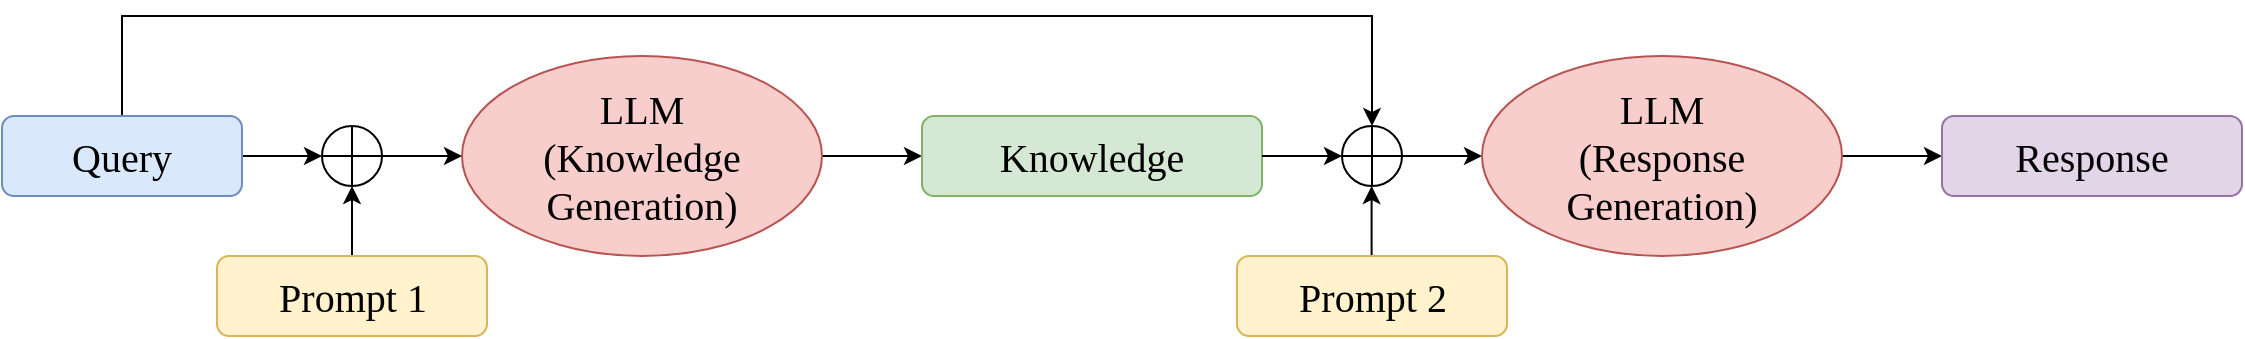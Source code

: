 <mxfile version="21.5.2" type="github">
  <diagram name="Page-1" id="zHaGTPVrvm6le7piVSbh">
    <mxGraphModel dx="1908" dy="1284" grid="1" gridSize="10" guides="1" tooltips="1" connect="1" arrows="1" fold="1" page="1" pageScale="1" pageWidth="850" pageHeight="1100" math="0" shadow="0">
      <root>
        <mxCell id="0" />
        <mxCell id="1" parent="0" />
        <mxCell id="NPUQKM72eU2kojPdbJmF-4" style="edgeStyle=orthogonalEdgeStyle;rounded=0;orthogonalLoop=1;jettySize=auto;html=1;exitX=1;exitY=0.5;exitDx=0;exitDy=0;entryX=0;entryY=0.5;entryDx=0;entryDy=0;" edge="1" parent="1" source="NPUQKM72eU2kojPdbJmF-1" target="NPUQKM72eU2kojPdbJmF-3">
          <mxGeometry relative="1" as="geometry" />
        </mxCell>
        <mxCell id="NPUQKM72eU2kojPdbJmF-12" style="edgeStyle=orthogonalEdgeStyle;rounded=0;orthogonalLoop=1;jettySize=auto;html=1;exitX=0.5;exitY=0;exitDx=0;exitDy=0;entryX=0.5;entryY=0;entryDx=0;entryDy=0;" edge="1" parent="1" source="NPUQKM72eU2kojPdbJmF-1" target="NPUQKM72eU2kojPdbJmF-11">
          <mxGeometry relative="1" as="geometry">
            <Array as="points">
              <mxPoint x="330" y="250" />
              <mxPoint x="955" y="250" />
            </Array>
          </mxGeometry>
        </mxCell>
        <mxCell id="NPUQKM72eU2kojPdbJmF-1" value="&lt;font style=&quot;font-size: 20px;&quot; face=&quot;Georgia&quot;&gt;Query&lt;/font&gt;" style="rounded=1;whiteSpace=wrap;html=1;fillColor=#dae8fc;strokeColor=#6c8ebf;" vertex="1" parent="1">
          <mxGeometry x="270" y="300" width="120" height="40" as="geometry" />
        </mxCell>
        <mxCell id="NPUQKM72eU2kojPdbJmF-9" style="edgeStyle=orthogonalEdgeStyle;rounded=0;orthogonalLoop=1;jettySize=auto;html=1;exitX=1;exitY=0.5;exitDx=0;exitDy=0;entryX=0;entryY=0.5;entryDx=0;entryDy=0;" edge="1" parent="1" source="NPUQKM72eU2kojPdbJmF-2" target="NPUQKM72eU2kojPdbJmF-8">
          <mxGeometry relative="1" as="geometry" />
        </mxCell>
        <mxCell id="NPUQKM72eU2kojPdbJmF-2" value="&lt;font face=&quot;Georgia&quot; style=&quot;font-size: 20px;&quot;&gt;LLM&lt;br&gt;&lt;font style=&quot;font-size: 20px;&quot;&gt;(Knowledge Generation)&lt;/font&gt;&lt;/font&gt;" style="ellipse;whiteSpace=wrap;html=1;fillColor=#f8cecc;strokeColor=#b85450;" vertex="1" parent="1">
          <mxGeometry x="500" y="270" width="180" height="100" as="geometry" />
        </mxCell>
        <mxCell id="NPUQKM72eU2kojPdbJmF-5" style="edgeStyle=orthogonalEdgeStyle;rounded=0;orthogonalLoop=1;jettySize=auto;html=1;exitX=1;exitY=0.5;exitDx=0;exitDy=0;entryX=0;entryY=0.5;entryDx=0;entryDy=0;" edge="1" parent="1" source="NPUQKM72eU2kojPdbJmF-3" target="NPUQKM72eU2kojPdbJmF-2">
          <mxGeometry relative="1" as="geometry" />
        </mxCell>
        <mxCell id="NPUQKM72eU2kojPdbJmF-3" value="" style="shape=orEllipse;perimeter=ellipsePerimeter;whiteSpace=wrap;html=1;backgroundOutline=1;" vertex="1" parent="1">
          <mxGeometry x="430" y="305" width="30" height="30" as="geometry" />
        </mxCell>
        <mxCell id="NPUQKM72eU2kojPdbJmF-7" style="edgeStyle=orthogonalEdgeStyle;rounded=0;orthogonalLoop=1;jettySize=auto;html=1;exitX=0.5;exitY=0;exitDx=0;exitDy=0;entryX=0.5;entryY=1;entryDx=0;entryDy=0;" edge="1" parent="1" source="NPUQKM72eU2kojPdbJmF-6" target="NPUQKM72eU2kojPdbJmF-3">
          <mxGeometry relative="1" as="geometry" />
        </mxCell>
        <mxCell id="NPUQKM72eU2kojPdbJmF-6" value="&lt;font style=&quot;font-size: 20px;&quot;&gt;&lt;font face=&quot;Georgia&quot;&gt;Prompt 1&lt;/font&gt;&lt;br&gt;&lt;/font&gt;" style="rounded=1;whiteSpace=wrap;html=1;fillColor=#fff2cc;strokeColor=#d6b656;" vertex="1" parent="1">
          <mxGeometry x="377.5" y="370" width="135" height="40" as="geometry" />
        </mxCell>
        <mxCell id="NPUQKM72eU2kojPdbJmF-8" value="&lt;font style=&quot;font-size: 20px;&quot; face=&quot;Georgia&quot;&gt;Knowledge&lt;/font&gt;" style="rounded=1;whiteSpace=wrap;html=1;fillColor=#d5e8d4;strokeColor=#82b366;" vertex="1" parent="1">
          <mxGeometry x="730" y="300" width="170" height="40" as="geometry" />
        </mxCell>
        <mxCell id="NPUQKM72eU2kojPdbJmF-10" style="edgeStyle=orthogonalEdgeStyle;rounded=0;orthogonalLoop=1;jettySize=auto;html=1;exitX=1;exitY=0.5;exitDx=0;exitDy=0;entryX=0;entryY=0.5;entryDx=0;entryDy=0;" edge="1" parent="1" target="NPUQKM72eU2kojPdbJmF-11" source="NPUQKM72eU2kojPdbJmF-8">
          <mxGeometry relative="1" as="geometry">
            <mxPoint x="900" y="320" as="sourcePoint" />
          </mxGeometry>
        </mxCell>
        <mxCell id="NPUQKM72eU2kojPdbJmF-14" style="edgeStyle=orthogonalEdgeStyle;rounded=0;orthogonalLoop=1;jettySize=auto;html=1;exitX=1;exitY=0.5;exitDx=0;exitDy=0;entryX=0;entryY=0.5;entryDx=0;entryDy=0;" edge="1" parent="1" source="NPUQKM72eU2kojPdbJmF-11" target="NPUQKM72eU2kojPdbJmF-13">
          <mxGeometry relative="1" as="geometry" />
        </mxCell>
        <mxCell id="NPUQKM72eU2kojPdbJmF-11" value="" style="shape=orEllipse;perimeter=ellipsePerimeter;whiteSpace=wrap;html=1;backgroundOutline=1;" vertex="1" parent="1">
          <mxGeometry x="940" y="305" width="30" height="30" as="geometry" />
        </mxCell>
        <mxCell id="NPUQKM72eU2kojPdbJmF-18" style="edgeStyle=orthogonalEdgeStyle;rounded=0;orthogonalLoop=1;jettySize=auto;html=1;exitX=1;exitY=0.5;exitDx=0;exitDy=0;entryX=0;entryY=0.5;entryDx=0;entryDy=0;" edge="1" parent="1" source="NPUQKM72eU2kojPdbJmF-13" target="NPUQKM72eU2kojPdbJmF-17">
          <mxGeometry relative="1" as="geometry" />
        </mxCell>
        <mxCell id="NPUQKM72eU2kojPdbJmF-13" value="&lt;font face=&quot;Georgia&quot; style=&quot;font-size: 20px;&quot;&gt;LLM&lt;br&gt;&lt;font style=&quot;font-size: 20px;&quot;&gt;(Response Generation)&lt;/font&gt;&lt;/font&gt;" style="ellipse;whiteSpace=wrap;html=1;fillColor=#f8cecc;strokeColor=#b85450;" vertex="1" parent="1">
          <mxGeometry x="1010" y="270" width="180" height="100" as="geometry" />
        </mxCell>
        <mxCell id="NPUQKM72eU2kojPdbJmF-16" style="edgeStyle=orthogonalEdgeStyle;rounded=0;orthogonalLoop=1;jettySize=auto;html=1;exitX=0.5;exitY=0;exitDx=0;exitDy=0;entryX=0.5;entryY=1;entryDx=0;entryDy=0;" edge="1" parent="1">
          <mxGeometry relative="1" as="geometry">
            <mxPoint x="954.8" y="380" as="sourcePoint" />
            <mxPoint x="954.8" y="335" as="targetPoint" />
          </mxGeometry>
        </mxCell>
        <mxCell id="NPUQKM72eU2kojPdbJmF-17" value="&lt;font style=&quot;font-size: 20px;&quot; face=&quot;Georgia&quot;&gt;Response&lt;/font&gt;" style="rounded=1;whiteSpace=wrap;html=1;fillColor=#e1d5e7;strokeColor=#9673a6;" vertex="1" parent="1">
          <mxGeometry x="1240" y="300" width="150" height="40" as="geometry" />
        </mxCell>
        <mxCell id="NPUQKM72eU2kojPdbJmF-20" value="&lt;font style=&quot;font-size: 20px;&quot;&gt;&lt;font face=&quot;Georgia&quot;&gt;Prompt 2&lt;/font&gt;&lt;br&gt;&lt;/font&gt;" style="rounded=1;whiteSpace=wrap;html=1;fillColor=#fff2cc;strokeColor=#d6b656;" vertex="1" parent="1">
          <mxGeometry x="887.5" y="370" width="135" height="40" as="geometry" />
        </mxCell>
      </root>
    </mxGraphModel>
  </diagram>
</mxfile>
